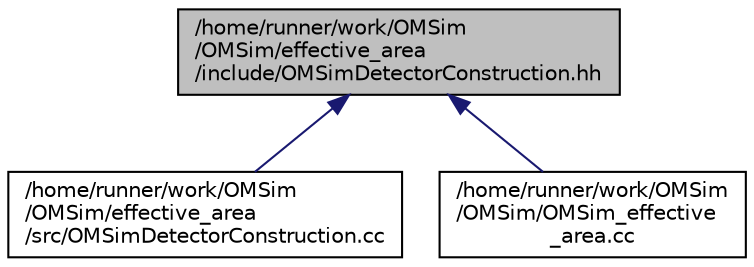 digraph "/home/runner/work/OMSim/OMSim/effective_area/include/OMSimDetectorConstruction.hh"
{
 // LATEX_PDF_SIZE
  edge [fontname="Helvetica",fontsize="10",labelfontname="Helvetica",labelfontsize="10"];
  node [fontname="Helvetica",fontsize="10",shape=record];
  Node1 [label="/home/runner/work/OMSim\l/OMSim/effective_area\l/include/OMSimDetectorConstruction.hh",height=0.2,width=0.4,color="black", fillcolor="grey75", style="filled", fontcolor="black",tooltip=" "];
  Node1 -> Node2 [dir="back",color="midnightblue",fontsize="10",style="solid",fontname="Helvetica"];
  Node2 [label="/home/runner/work/OMSim\l/OMSim/effective_area\l/src/OMSimDetectorConstruction.cc",height=0.2,width=0.4,color="black", fillcolor="white", style="filled",URL="$_o_m_sim_detector_construction_8cc.html",tooltip="User defined detector."];
  Node1 -> Node3 [dir="back",color="midnightblue",fontsize="10",style="solid",fontname="Helvetica"];
  Node3 [label="/home/runner/work/OMSim\l/OMSim/OMSim_effective\l_area.cc",height=0.2,width=0.4,color="black", fillcolor="white", style="filled",URL="$_o_m_sim__effective__area_8cc.html",tooltip="Main for the calculation of effective areas."];
}
